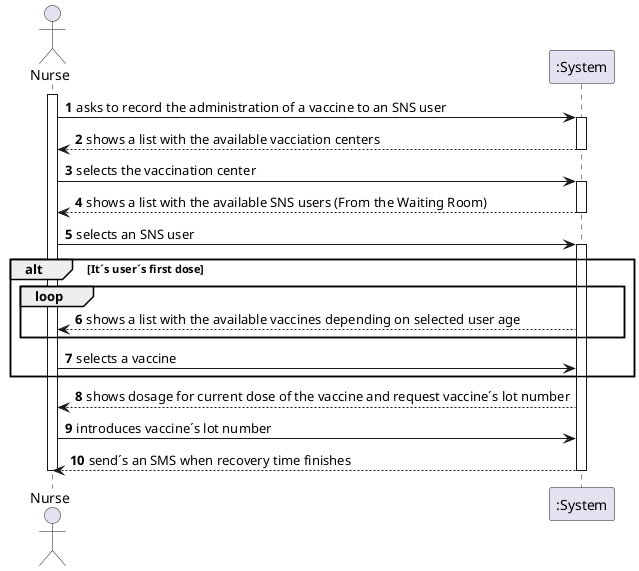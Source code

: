 @startuml

autonumber
actor "Nurse" as N

activate N
N -> ":System" : asks to record the administration of a vaccine to an SNS user

activate ":System"
":System" --> N : shows a list with the available vacciation centers
deactivate ":System"
N -> ":System" : selects the vaccination center

activate ":System"
":System" --> N : shows a list with the available SNS users (From the Waiting Room)
deactivate ":System"
N -> ":System" : selects an SNS user

activate ":System"
alt It´s user´s first dose
loop
":System" --> N : shows a list with the available vaccines depending on selected user age
end
N -> ":System" : selects a vaccine
end

activate ":System"
":System" --> N : shows dosage for current dose of the vaccine and request vaccine´s lot number
N -> ":System" : introduces vaccine´s lot number

":System" --> N : send´s an SMS when recovery time finishes
deactivate ":System"

deactivate N

@enduml